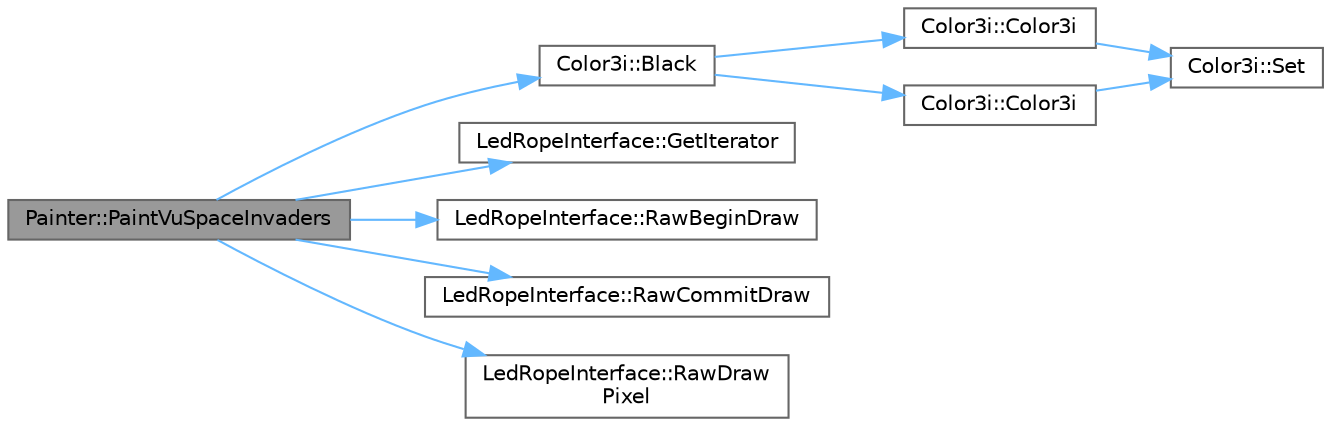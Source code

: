 digraph "Painter::PaintVuSpaceInvaders"
{
 // INTERACTIVE_SVG=YES
 // LATEX_PDF_SIZE
  bgcolor="transparent";
  edge [fontname=Helvetica,fontsize=10,labelfontname=Helvetica,labelfontsize=10];
  node [fontname=Helvetica,fontsize=10,shape=box,height=0.2,width=0.4];
  rankdir="LR";
  Node1 [id="Node000001",label="Painter::PaintVuSpaceInvaders",height=0.2,width=0.4,color="gray40", fillcolor="grey60", style="filled", fontcolor="black",tooltip=" "];
  Node1 -> Node2 [id="edge1_Node000001_Node000002",color="steelblue1",style="solid",tooltip=" "];
  Node2 [id="Node000002",label="Color3i::Black",height=0.2,width=0.4,color="grey40", fillcolor="white", style="filled",URL="$de/d12/struct_color3i_af5a85a3006c2ec7d3f4c4132b120e7b9.html#af5a85a3006c2ec7d3f4c4132b120e7b9",tooltip=" "];
  Node2 -> Node3 [id="edge2_Node000002_Node000003",color="steelblue1",style="solid",tooltip=" "];
  Node3 [id="Node000003",label="Color3i::Color3i",height=0.2,width=0.4,color="grey40", fillcolor="white", style="filled",URL="$de/d12/struct_color3i_a61889348324aefa14c28164d41e98e2a.html#a61889348324aefa14c28164d41e98e2a",tooltip=" "];
  Node3 -> Node4 [id="edge3_Node000003_Node000004",color="steelblue1",style="solid",tooltip=" "];
  Node4 [id="Node000004",label="Color3i::Set",height=0.2,width=0.4,color="grey40", fillcolor="white", style="filled",URL="$de/d12/struct_color3i_a83d27d6442838f43816b4bd5f937b33d.html#a83d27d6442838f43816b4bd5f937b33d",tooltip=" "];
  Node2 -> Node5 [id="edge4_Node000002_Node000005",color="steelblue1",style="solid",tooltip=" "];
  Node5 [id="Node000005",label="Color3i::Color3i",height=0.2,width=0.4,color="grey40", fillcolor="white", style="filled",URL="$de/d12/struct_color3i_a49dcda1c5a2731858de82313748b85a2.html#a49dcda1c5a2731858de82313748b85a2",tooltip=" "];
  Node5 -> Node4 [id="edge5_Node000005_Node000004",color="steelblue1",style="solid",tooltip=" "];
  Node1 -> Node6 [id="edge6_Node000001_Node000006",color="steelblue1",style="solid",tooltip=" "];
  Node6 [id="Node000006",label="LedRopeInterface::GetIterator",height=0.2,width=0.4,color="grey40", fillcolor="white", style="filled",URL="$d2/d84/class_led_rope_interface_ac9c28ef970a520f1c117201ea40fee25.html#ac9c28ef970a520f1c117201ea40fee25",tooltip=" "];
  Node1 -> Node7 [id="edge7_Node000001_Node000007",color="steelblue1",style="solid",tooltip=" "];
  Node7 [id="Node000007",label="LedRopeInterface::RawBeginDraw",height=0.2,width=0.4,color="grey40", fillcolor="white", style="filled",URL="$d2/d84/class_led_rope_interface_aabd7b16e96dfbbcf2dac2b21f389d0ac.html#aabd7b16e96dfbbcf2dac2b21f389d0ac",tooltip=" "];
  Node1 -> Node8 [id="edge8_Node000001_Node000008",color="steelblue1",style="solid",tooltip=" "];
  Node8 [id="Node000008",label="LedRopeInterface::RawCommitDraw",height=0.2,width=0.4,color="grey40", fillcolor="white", style="filled",URL="$d2/d84/class_led_rope_interface_a4655ae1b8e1b02b5604bf2303a367e4a.html#a4655ae1b8e1b02b5604bf2303a367e4a",tooltip=" "];
  Node1 -> Node9 [id="edge9_Node000001_Node000009",color="steelblue1",style="solid",tooltip=" "];
  Node9 [id="Node000009",label="LedRopeInterface::RawDraw\lPixel",height=0.2,width=0.4,color="grey40", fillcolor="white", style="filled",URL="$d2/d84/class_led_rope_interface_a0a54c27f180840a5713c0a20f14a8123.html#a0a54c27f180840a5713c0a20f14a8123",tooltip=" "];
}
